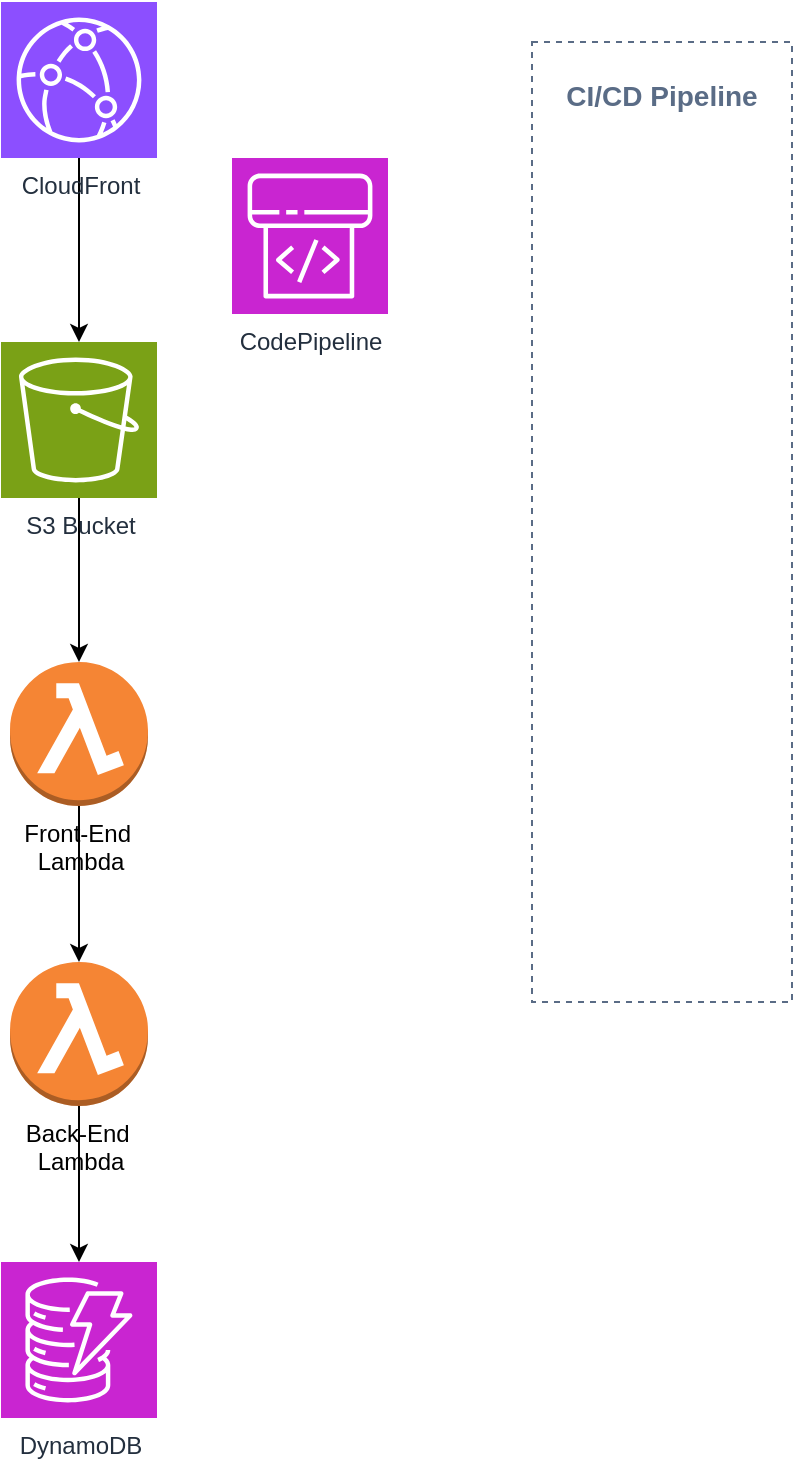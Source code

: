 <mxfile version="26.0.10">
  <diagram id="Ht1M8jgEwFfnCIfOTk4-" name="Page-1">
    <mxGraphModel dx="555" dy="876" grid="1" gridSize="10" guides="1" tooltips="1" connect="1" arrows="1" fold="1" page="1" pageScale="1" pageWidth="1169" pageHeight="827" math="0" shadow="0">
      <root>
        <mxCell id="0" />
        <mxCell id="1" parent="0" />
        <mxCell id="vX0zxUk8zvncwuecPgbI-13" value="" style="edgeStyle=orthogonalEdgeStyle;rounded=0;orthogonalLoop=1;jettySize=auto;html=1;" edge="1" parent="1" source="vX0zxUk8zvncwuecPgbI-2" target="vX0zxUk8zvncwuecPgbI-3">
          <mxGeometry relative="1" as="geometry" />
        </mxCell>
        <mxCell id="vX0zxUk8zvncwuecPgbI-2" value="CloudFront" style="sketch=0;points=[[0,0,0],[0.25,0,0],[0.5,0,0],[0.75,0,0],[1,0,0],[0,1,0],[0.25,1,0],[0.5,1,0],[0.75,1,0],[1,1,0],[0,0.25,0],[0,0.5,0],[0,0.75,0],[1,0.25,0],[1,0.5,0],[1,0.75,0]];outlineConnect=0;fontColor=#232F3E;fillColor=#8C4FFF;strokeColor=#ffffff;dashed=0;verticalLabelPosition=bottom;verticalAlign=top;align=center;html=1;fontSize=12;fontStyle=0;aspect=fixed;shape=mxgraph.aws4.resourceIcon;resIcon=mxgraph.aws4.cloudfront;" vertex="1" parent="1">
          <mxGeometry x="84.5" y="50" width="78" height="78" as="geometry" />
        </mxCell>
        <mxCell id="vX0zxUk8zvncwuecPgbI-14" style="edgeStyle=orthogonalEdgeStyle;rounded=0;orthogonalLoop=1;jettySize=auto;html=1;" edge="1" parent="1" source="vX0zxUk8zvncwuecPgbI-3" target="vX0zxUk8zvncwuecPgbI-4">
          <mxGeometry relative="1" as="geometry" />
        </mxCell>
        <mxCell id="vX0zxUk8zvncwuecPgbI-3" value="S3 Bucket" style="sketch=0;points=[[0,0,0],[0.25,0,0],[0.5,0,0],[0.75,0,0],[1,0,0],[0,1,0],[0.25,1,0],[0.5,1,0],[0.75,1,0],[1,1,0],[0,0.25,0],[0,0.5,0],[0,0.75,0],[1,0.25,0],[1,0.5,0],[1,0.75,0]];outlineConnect=0;fontColor=#232F3E;fillColor=#7AA116;strokeColor=#ffffff;dashed=0;verticalLabelPosition=bottom;verticalAlign=top;align=center;html=1;fontSize=12;fontStyle=0;aspect=fixed;shape=mxgraph.aws4.resourceIcon;resIcon=mxgraph.aws4.s3;" vertex="1" parent="1">
          <mxGeometry x="84.5" y="220" width="78" height="78" as="geometry" />
        </mxCell>
        <mxCell id="vX0zxUk8zvncwuecPgbI-15" style="edgeStyle=orthogonalEdgeStyle;rounded=0;orthogonalLoop=1;jettySize=auto;html=1;" edge="1" parent="1" source="vX0zxUk8zvncwuecPgbI-4" target="vX0zxUk8zvncwuecPgbI-6">
          <mxGeometry relative="1" as="geometry" />
        </mxCell>
        <mxCell id="vX0zxUk8zvncwuecPgbI-4" value="Front-End&amp;nbsp;&lt;div&gt;Lambda&lt;/div&gt;" style="outlineConnect=0;dashed=0;verticalLabelPosition=bottom;verticalAlign=top;align=center;html=1;shape=mxgraph.aws3.lambda_function;fillColor=#F58534;gradientColor=none;" vertex="1" parent="1">
          <mxGeometry x="89" y="380" width="69" height="72" as="geometry" />
        </mxCell>
        <mxCell id="vX0zxUk8zvncwuecPgbI-5" value="CodePipeline" style="sketch=0;points=[[0,0,0],[0.25,0,0],[0.5,0,0],[0.75,0,0],[1,0,0],[0,1,0],[0.25,1,0],[0.5,1,0],[0.75,1,0],[1,1,0],[0,0.25,0],[0,0.5,0],[0,0.75,0],[1,0.25,0],[1,0.5,0],[1,0.75,0]];outlineConnect=0;fontColor=#232F3E;fillColor=#C925D1;strokeColor=#ffffff;dashed=0;verticalLabelPosition=bottom;verticalAlign=top;align=center;html=1;fontSize=12;fontStyle=0;aspect=fixed;shape=mxgraph.aws4.resourceIcon;resIcon=mxgraph.aws4.codepipeline;" vertex="1" parent="1">
          <mxGeometry x="200" y="128" width="78" height="78" as="geometry" />
        </mxCell>
        <mxCell id="vX0zxUk8zvncwuecPgbI-16" value="" style="edgeStyle=orthogonalEdgeStyle;rounded=0;orthogonalLoop=1;jettySize=auto;html=1;" edge="1" parent="1" source="vX0zxUk8zvncwuecPgbI-6" target="vX0zxUk8zvncwuecPgbI-7">
          <mxGeometry relative="1" as="geometry" />
        </mxCell>
        <mxCell id="vX0zxUk8zvncwuecPgbI-6" value="Back-End&amp;nbsp;&lt;div&gt;Lambda&lt;/div&gt;" style="outlineConnect=0;dashed=0;verticalLabelPosition=bottom;verticalAlign=top;align=center;html=1;shape=mxgraph.aws3.lambda_function;fillColor=#F58534;gradientColor=none;" vertex="1" parent="1">
          <mxGeometry x="89" y="530" width="69" height="72" as="geometry" />
        </mxCell>
        <mxCell id="vX0zxUk8zvncwuecPgbI-7" value="DynamoDB" style="sketch=0;points=[[0,0,0],[0.25,0,0],[0.5,0,0],[0.75,0,0],[1,0,0],[0,1,0],[0.25,1,0],[0.5,1,0],[0.75,1,0],[1,1,0],[0,0.25,0],[0,0.5,0],[0,0.75,0],[1,0.25,0],[1,0.5,0],[1,0.75,0]];outlineConnect=0;fontColor=#232F3E;fillColor=#C925D1;strokeColor=#ffffff;dashed=0;verticalLabelPosition=bottom;verticalAlign=top;align=center;html=1;fontSize=12;fontStyle=0;aspect=fixed;shape=mxgraph.aws4.resourceIcon;resIcon=mxgraph.aws4.dynamodb;" vertex="1" parent="1">
          <mxGeometry x="84.5" y="680" width="78" height="78" as="geometry" />
        </mxCell>
        <mxCell id="vX0zxUk8zvncwuecPgbI-17" value="&lt;p&gt;&lt;span style=&quot;background-color: light-dark(rgb(255, 255, 255), rgb(132, 148, 170));&quot;&gt;&lt;font style=&quot;font-size: 14px;&quot;&gt;&lt;b&gt;CI/CD Pipeline&lt;/b&gt;&lt;/font&gt;&lt;/span&gt;&lt;/p&gt;" style="fillColor=none;strokeColor=#5A6C86;dashed=1;verticalAlign=top;fontStyle=0;fontColor=#5A6C86;whiteSpace=wrap;html=1;" vertex="1" parent="1">
          <mxGeometry x="350" y="70" width="130" height="480" as="geometry" />
        </mxCell>
      </root>
    </mxGraphModel>
  </diagram>
</mxfile>

